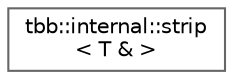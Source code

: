 digraph "类继承关系图"
{
 // LATEX_PDF_SIZE
  bgcolor="transparent";
  edge [fontname=Helvetica,fontsize=10,labelfontname=Helvetica,labelfontsize=10];
  node [fontname=Helvetica,fontsize=10,shape=box,height=0.2,width=0.4];
  rankdir="LR";
  Node0 [id="Node000000",label="tbb::internal::strip\l\< T & \>",height=0.2,width=0.4,color="grey40", fillcolor="white", style="filled",URL="$structtbb_1_1internal_1_1strip_3_01_t_01_6_01_4.html",tooltip=" "];
}
